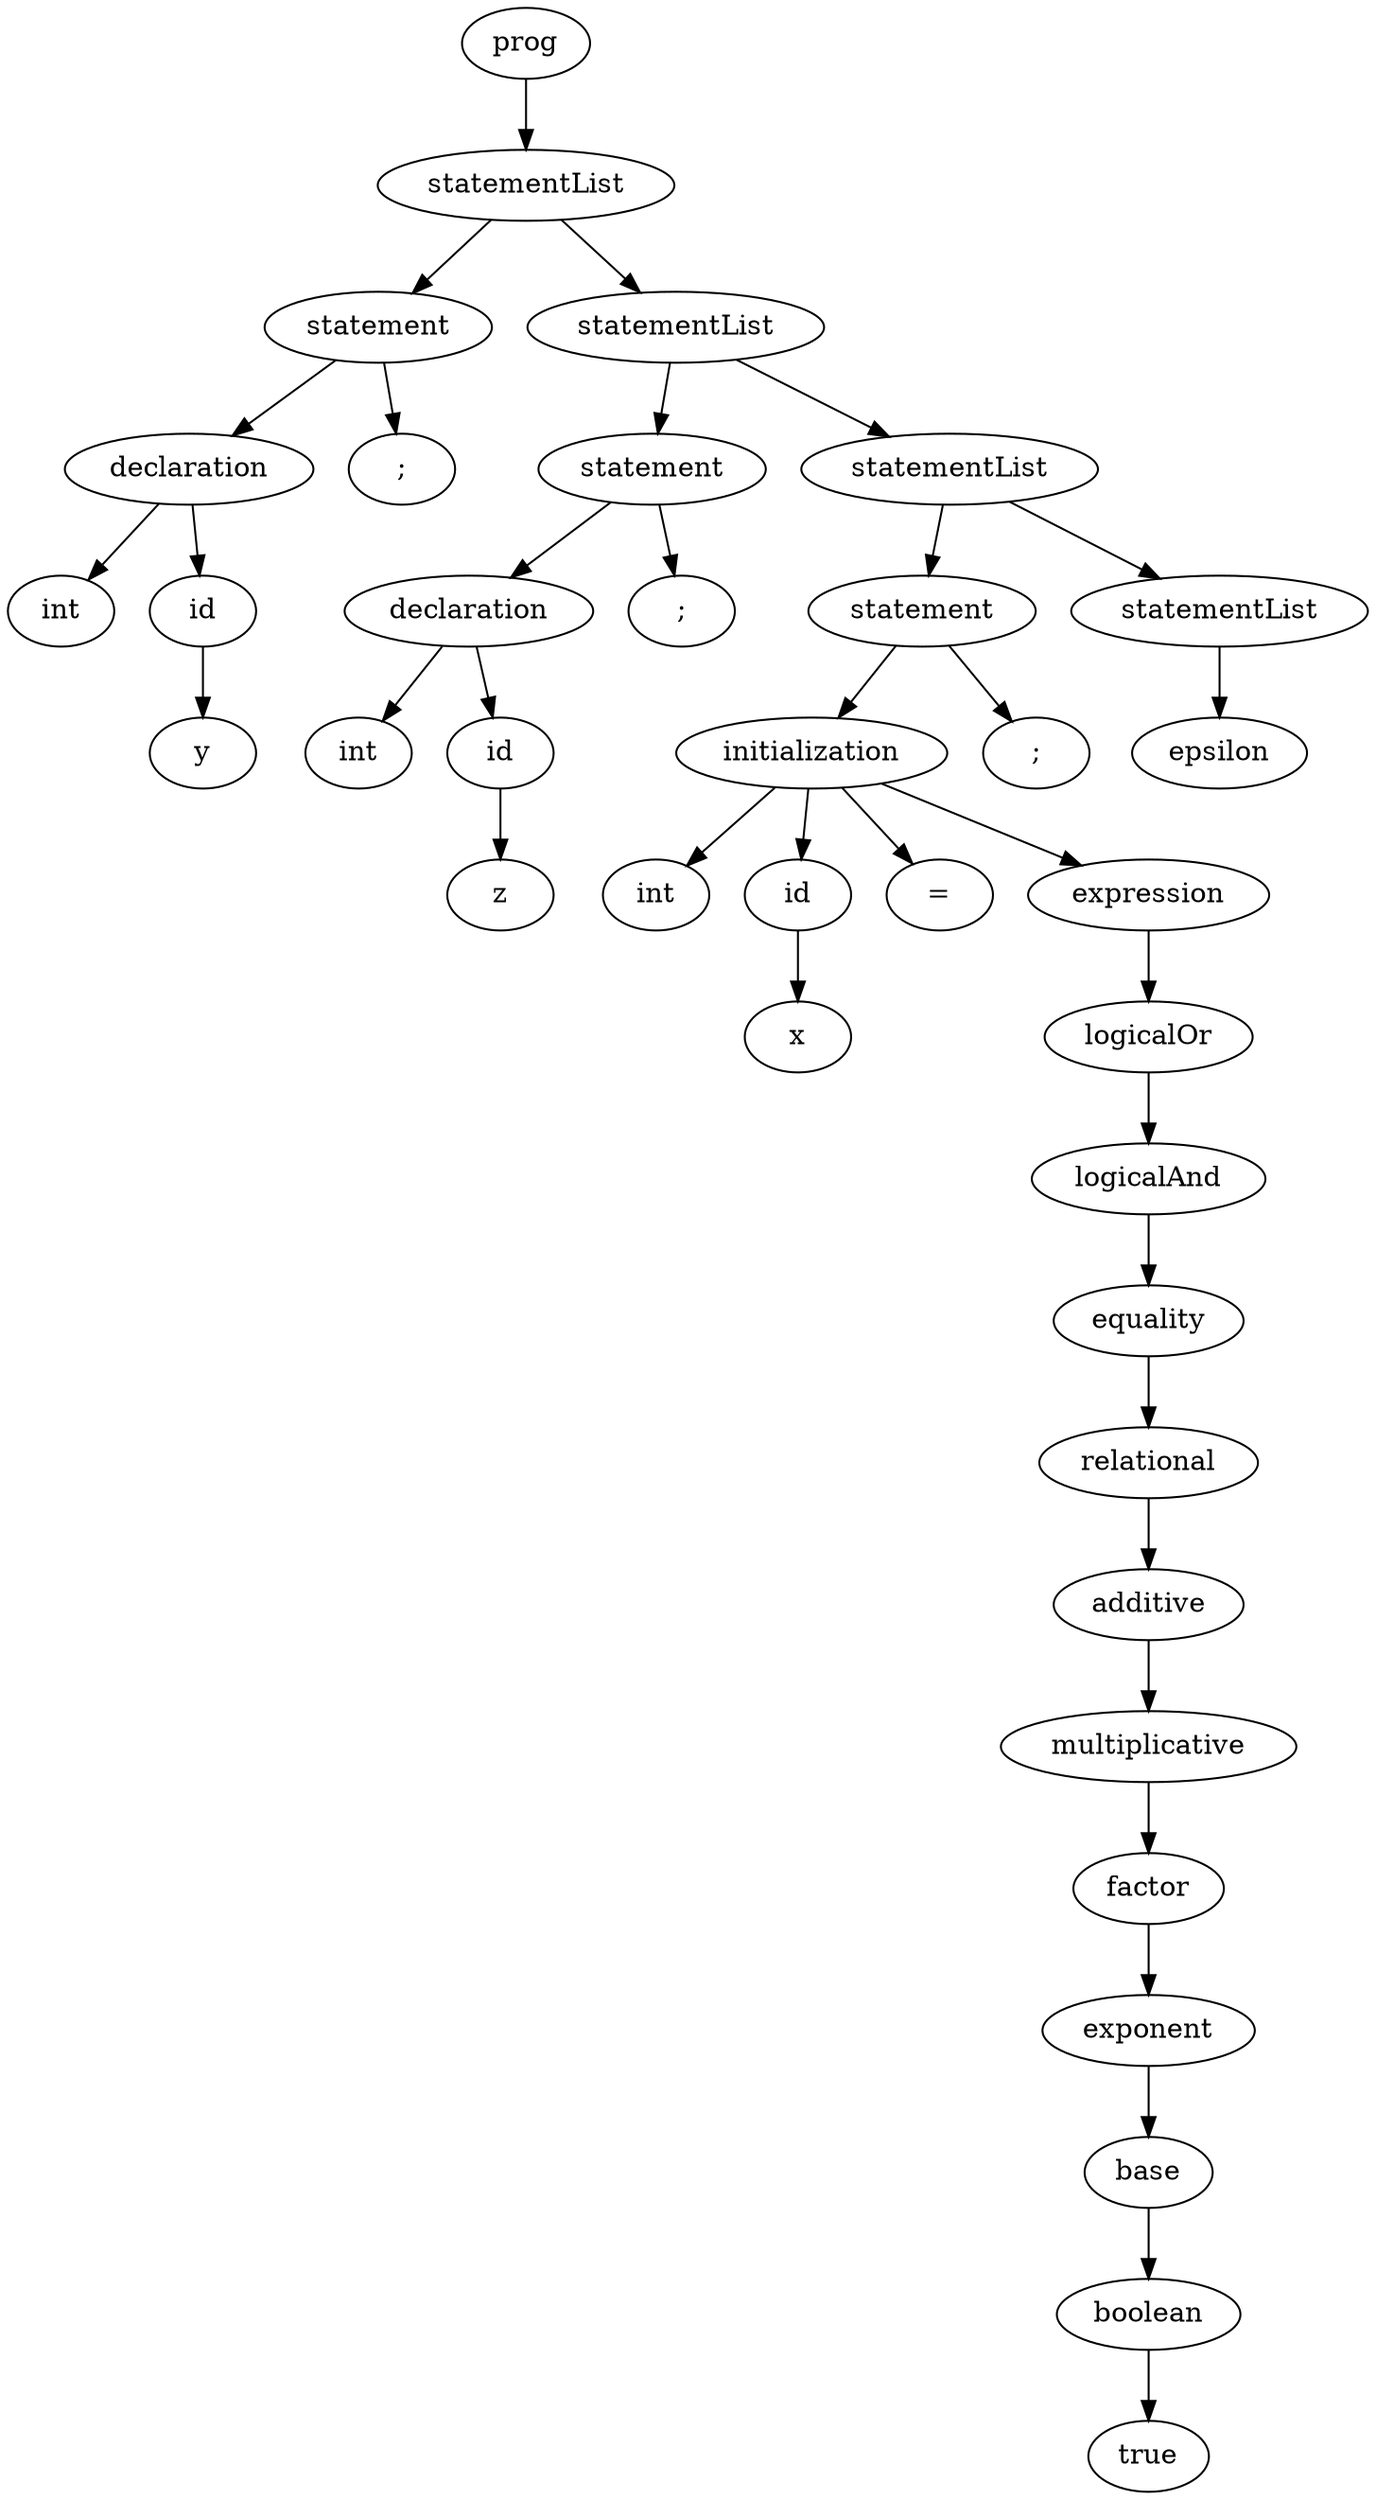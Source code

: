 
digraph "input_that_fails"
{
struct1 [label="prog"]
struct2 [label="statementList"]
struct3 [label="statement"]
struct4 [label="declaration"]
struct5 [label="int"]
struct4->struct5
struct6 [label="id"]
struct7 [label="y"]
struct6->struct7
struct4->struct6
struct3->struct4
struct8 [label=";"]
struct3->struct8
struct2->struct3
struct9 [label="statementList"]
struct10 [label="statement"]
struct11 [label="declaration"]
struct12 [label="int"]
struct11->struct12
struct13 [label="id"]
struct14 [label="z"]
struct13->struct14
struct11->struct13
struct10->struct11
struct15 [label=";"]
struct10->struct15
struct9->struct10
struct16 [label="statementList"]
struct17 [label="statement"]
struct18 [label="initialization"]
struct19 [label="int"]
struct18->struct19
struct20 [label="id"]
struct21 [label="x"]
struct20->struct21
struct18->struct20
struct22 [label="="]
struct18->struct22
struct23 [label="expression"]
struct24 [label="logicalOr"]
struct25 [label="logicalAnd"]
struct26 [label="equality"]
struct27 [label="relational"]
struct28 [label="additive"]
struct29 [label="multiplicative"]
struct30 [label="factor"]
struct31 [label="exponent"]
struct32 [label="base"]
struct33 [label="boolean"]
struct34 [label="true"]
struct33->struct34
struct32->struct33
struct31->struct32
struct30->struct31
struct29->struct30
struct28->struct29
struct27->struct28
struct26->struct27
struct25->struct26
struct24->struct25
struct23->struct24
struct18->struct23
struct17->struct18
struct35 [label=";"]
struct17->struct35
struct16->struct17
struct36 [label="statementList"]
struct37 [label="epsilon"]
struct36->struct37
struct16->struct36
struct9->struct16
struct2->struct9
struct1->struct2
}